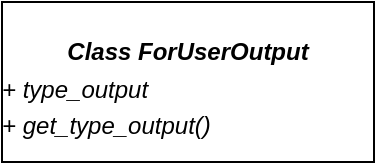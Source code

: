 <mxfile version="22.1.16" type="github">
  <diagram name="Страница — 1" id="HwZMOI3E_ZsHrhfsVW5a">
    <mxGraphModel dx="794" dy="412" grid="1" gridSize="10" guides="1" tooltips="1" connect="1" arrows="1" fold="1" page="1" pageScale="1" pageWidth="827" pageHeight="1169" math="0" shadow="0">
      <root>
        <object label="" Class="ForUserOutput" id="0">
          <mxCell />
        </object>
        <mxCell id="1" parent="0" />
        <UserObject label="&lt;p style=&quot;margin:0px;margin-top:4px;text-align:center;&quot;&gt;&lt;br&gt;&lt;b&gt;Class ForUserOutput&lt;/b&gt;&lt;/p&gt;&lt;p style=&quot;text-align: left; margin: 4px 0px 0px;&quot;&gt;+ type_output&lt;/p&gt;&lt;p style=&quot;text-align: left; margin: 4px 0px 0px;&quot;&gt;+ get_type_output()&lt;/p&gt;&lt;p style=&quot;margin:0px;margin-top:4px;text-align:center;&quot;&gt;&lt;b&gt;&lt;br&gt;&lt;/b&gt;&lt;/p&gt;" tooltip="ForUserOutput" id="h4rz5uWC_36sq37xX0iJ-5">
          <mxCell style="verticalAlign=middle;align=center;overflow=fill;fontSize=12;fontFamily=Helvetica;html=1;whiteSpace=wrap;fontStyle=2;labelPosition=center;verticalLabelPosition=middle;" vertex="1" parent="1">
            <mxGeometry x="344" y="20" width="186" height="80" as="geometry" />
          </mxCell>
        </UserObject>
      </root>
    </mxGraphModel>
  </diagram>
</mxfile>
